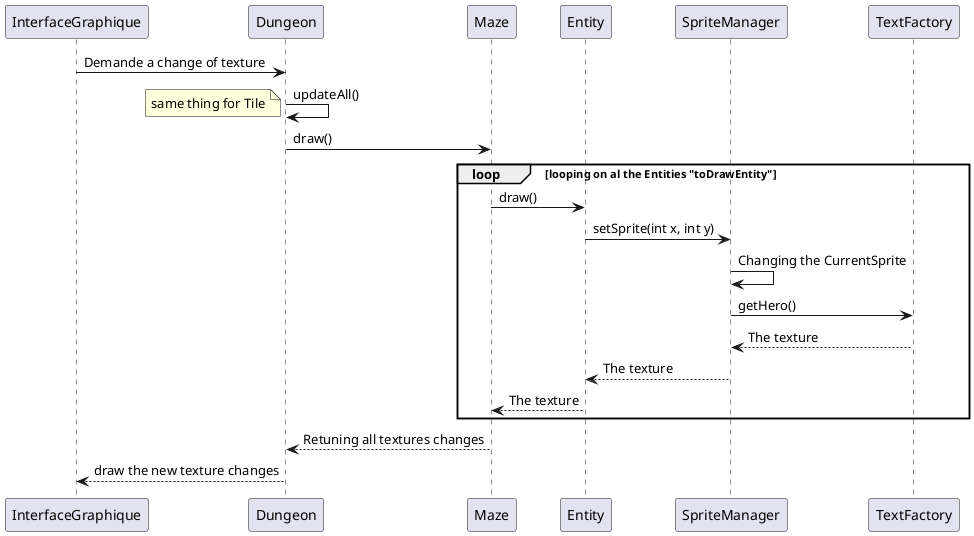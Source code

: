 @startuml
InterfaceGraphique -> Dungeon: Demande a change of texture
Dungeon -> Dungeon : updateAll()
 note left
            same thing for Tile
 end note

Dungeon -> Maze : draw()

 loop       looping on al the Entities "toDrawEntity"

	        Maze -> Entity : draw()
            Entity -> SpriteManager : setSprite(int x, int y)
            SpriteManager -> SpriteManager : Changing the CurrentSprite
            SpriteManager -> TextFactory : getHero()
            TextFactory --> SpriteManager : The texture
            SpriteManager --> Entity : The texture
            Entity --> Maze : The texture

 end

Maze --> Dungeon : Retuning all textures changes
Dungeon --> InterfaceGraphique : draw the new texture changes


@enduml